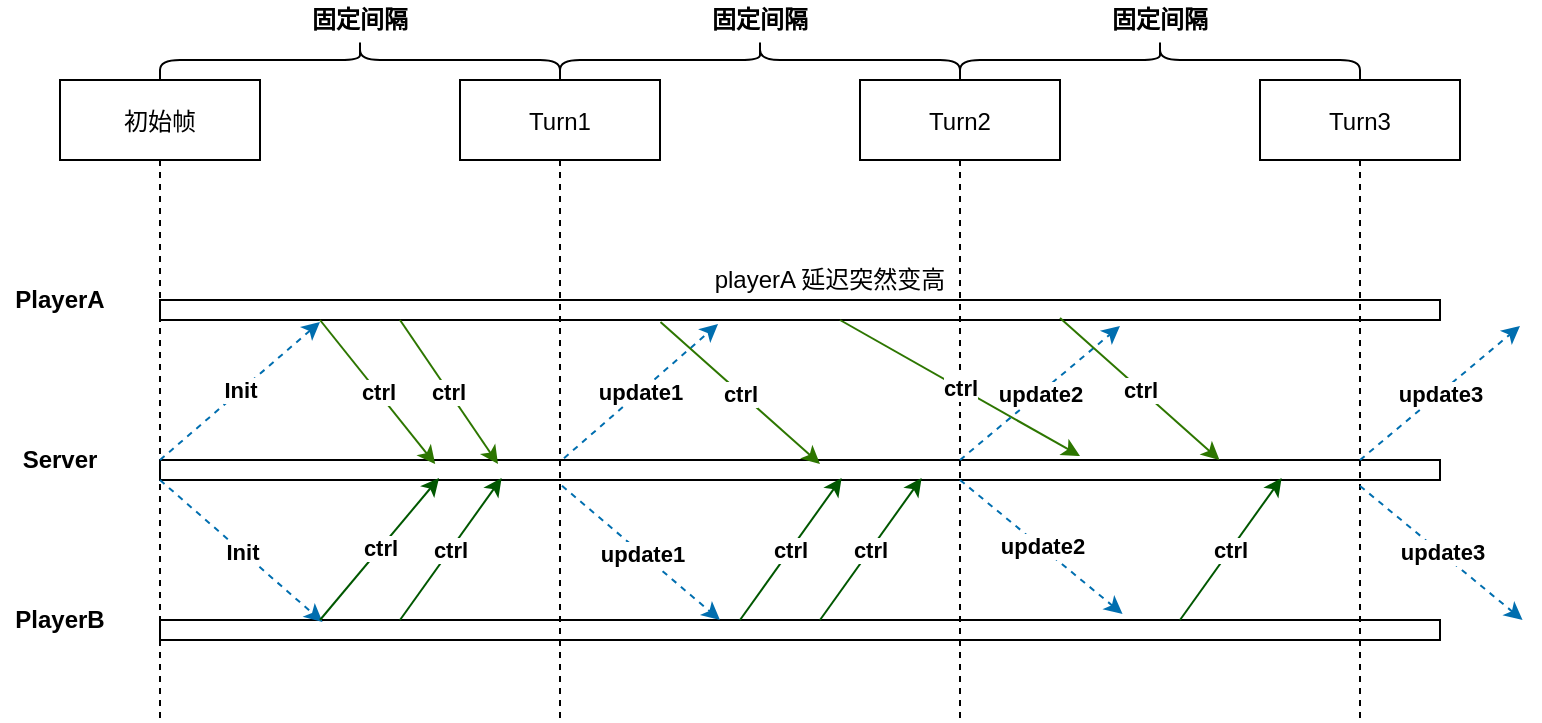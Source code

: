 <mxfile version="14.1.9" type="github">
  <diagram id="kgpKYQtTHZ0yAKxKKP6v" name="Page-1">
    <mxGraphModel dx="1360" dy="802" grid="1" gridSize="10" guides="1" tooltips="1" connect="1" arrows="1" fold="1" page="1" pageScale="1" pageWidth="850" pageHeight="1100" math="0" shadow="0">
      <root>
        <mxCell id="0" />
        <mxCell id="1" parent="0" />
        <mxCell id="3nuBFxr9cyL0pnOWT2aG-1" value="初始帧" style="shape=umlLifeline;perimeter=lifelinePerimeter;container=1;collapsible=0;recursiveResize=0;rounded=0;shadow=0;strokeWidth=1;" parent="1" vertex="1">
          <mxGeometry x="70" y="360" width="100" height="320" as="geometry" />
        </mxCell>
        <mxCell id="3nuBFxr9cyL0pnOWT2aG-6" value="" style="points=[];perimeter=orthogonalPerimeter;rounded=0;shadow=0;strokeWidth=1;direction=south;" parent="1" vertex="1">
          <mxGeometry x="120" y="470" width="640" height="10" as="geometry" />
        </mxCell>
        <mxCell id="rMTZ-_RebsnYCb17mS3k-1" value="" style="points=[];perimeter=orthogonalPerimeter;rounded=0;shadow=0;strokeWidth=1;direction=south;" parent="1" vertex="1">
          <mxGeometry x="120" y="630" width="640" height="10" as="geometry" />
        </mxCell>
        <mxCell id="rMTZ-_RebsnYCb17mS3k-2" value="" style="points=[];perimeter=orthogonalPerimeter;rounded=0;shadow=0;strokeWidth=1;direction=south;" parent="1" vertex="1">
          <mxGeometry x="120" y="550" width="640" height="10" as="geometry" />
        </mxCell>
        <mxCell id="rMTZ-_RebsnYCb17mS3k-3" value="PlayerA" style="text;html=1;strokeColor=none;fillColor=none;align=center;verticalAlign=middle;whiteSpace=wrap;rounded=0;fontStyle=1" parent="1" vertex="1">
          <mxGeometry x="40" y="460" width="60" height="20" as="geometry" />
        </mxCell>
        <mxCell id="rMTZ-_RebsnYCb17mS3k-4" value="PlayerB" style="text;html=1;strokeColor=none;fillColor=none;align=center;verticalAlign=middle;whiteSpace=wrap;rounded=0;fontStyle=1" parent="1" vertex="1">
          <mxGeometry x="40" y="620" width="60" height="20" as="geometry" />
        </mxCell>
        <mxCell id="rMTZ-_RebsnYCb17mS3k-5" value="Server" style="text;html=1;strokeColor=none;fillColor=none;align=center;verticalAlign=middle;whiteSpace=wrap;rounded=0;fontStyle=1" parent="1" vertex="1">
          <mxGeometry x="40" y="540" width="60" height="20" as="geometry" />
        </mxCell>
        <mxCell id="rMTZ-_RebsnYCb17mS3k-10" value="Turn1" style="shape=umlLifeline;perimeter=lifelinePerimeter;container=1;collapsible=0;recursiveResize=0;rounded=0;shadow=0;strokeWidth=1;" parent="1" vertex="1">
          <mxGeometry x="270" y="360" width="100" height="320" as="geometry" />
        </mxCell>
        <mxCell id="rMTZ-_RebsnYCb17mS3k-11" value="Turn2" style="shape=umlLifeline;perimeter=lifelinePerimeter;container=1;collapsible=0;recursiveResize=0;rounded=0;shadow=0;strokeWidth=1;" parent="1" vertex="1">
          <mxGeometry x="470" y="360" width="100" height="320" as="geometry" />
        </mxCell>
        <mxCell id="rMTZ-_RebsnYCb17mS3k-12" value="Turn3" style="shape=umlLifeline;perimeter=lifelinePerimeter;container=1;collapsible=0;recursiveResize=0;rounded=0;shadow=0;strokeWidth=1;" parent="1" vertex="1">
          <mxGeometry x="670" y="360" width="100" height="320" as="geometry" />
        </mxCell>
        <mxCell id="rMTZ-_RebsnYCb17mS3k-13" value="Init" style="endArrow=classic;html=1;dashed=1;fontFamily=Helvetica;fontStyle=1;fillColor=#1ba1e2;strokeColor=#006EAF;" parent="1" edge="1">
          <mxGeometry width="50" height="50" relative="1" as="geometry">
            <mxPoint x="120" y="550" as="sourcePoint" />
            <mxPoint x="200" y="481" as="targetPoint" />
          </mxGeometry>
        </mxCell>
        <mxCell id="rMTZ-_RebsnYCb17mS3k-14" value="Init" style="endArrow=classic;html=1;dashed=1;fontFamily=Helvetica;fontStyle=1;entryX=0.1;entryY=0.873;entryDx=0;entryDy=0;entryPerimeter=0;fillColor=#1ba1e2;strokeColor=#006EAF;" parent="1" target="rMTZ-_RebsnYCb17mS3k-1" edge="1">
          <mxGeometry width="50" height="50" relative="1" as="geometry">
            <mxPoint x="120" y="560" as="sourcePoint" />
            <mxPoint x="202.8" y="491" as="targetPoint" />
          </mxGeometry>
        </mxCell>
        <mxCell id="rMTZ-_RebsnYCb17mS3k-15" value="ctrl" style="endArrow=classic;html=1;fontFamily=Helvetica;entryX=0.2;entryY=0.785;entryDx=0;entryDy=0;entryPerimeter=0;fontStyle=1;fillColor=#60a917;strokeColor=#2D7600;" parent="1" target="rMTZ-_RebsnYCb17mS3k-2" edge="1">
          <mxGeometry width="50" height="50" relative="1" as="geometry">
            <mxPoint x="200" y="480" as="sourcePoint" />
            <mxPoint x="250" y="490" as="targetPoint" />
          </mxGeometry>
        </mxCell>
        <mxCell id="rMTZ-_RebsnYCb17mS3k-16" value="ctrl" style="endArrow=classic;html=1;fontFamily=Helvetica;entryX=0.2;entryY=0.785;entryDx=0;entryDy=0;entryPerimeter=0;fontStyle=1;fillColor=#60a917;strokeColor=#2D7600;" parent="1" edge="1">
          <mxGeometry width="50" height="50" relative="1" as="geometry">
            <mxPoint x="240" y="480" as="sourcePoint" />
            <mxPoint x="289" y="552" as="targetPoint" />
          </mxGeometry>
        </mxCell>
        <mxCell id="rMTZ-_RebsnYCb17mS3k-17" value="ctrl" style="endArrow=classic;html=1;fontFamily=Helvetica;entryX=0.9;entryY=0.782;entryDx=0;entryDy=0;entryPerimeter=0;fontStyle=1;fillColor=#008a00;strokeColor=#005700;" parent="1" target="rMTZ-_RebsnYCb17mS3k-2" edge="1">
          <mxGeometry width="50" height="50" relative="1" as="geometry">
            <mxPoint x="200" y="630" as="sourcePoint" />
            <mxPoint x="259" y="702" as="targetPoint" />
          </mxGeometry>
        </mxCell>
        <mxCell id="rMTZ-_RebsnYCb17mS3k-18" value="ctrl" style="endArrow=classic;html=1;fontFamily=Helvetica;entryX=0.9;entryY=0.782;entryDx=0;entryDy=0;entryPerimeter=0;fontStyle=1;fillColor=#008a00;strokeColor=#005700;" parent="1" edge="1">
          <mxGeometry width="50" height="50" relative="1" as="geometry">
            <mxPoint x="240" y="630" as="sourcePoint" />
            <mxPoint x="290.8" y="559" as="targetPoint" />
          </mxGeometry>
        </mxCell>
        <mxCell id="rMTZ-_RebsnYCb17mS3k-19" value="update1" style="endArrow=classic;html=1;dashed=1;fontFamily=Helvetica;fontStyle=1;entryX=1.2;entryY=0.564;entryDx=0;entryDy=0;entryPerimeter=0;fillColor=#1ba1e2;strokeColor=#006EAF;exitX=0.52;exitY=0.591;exitDx=0;exitDy=0;exitPerimeter=0;" parent="1" source="rMTZ-_RebsnYCb17mS3k-10" target="3nuBFxr9cyL0pnOWT2aG-6" edge="1">
          <mxGeometry width="50" height="50" relative="1" as="geometry">
            <mxPoint x="327" y="547" as="sourcePoint" />
            <mxPoint x="408" y="480" as="targetPoint" />
          </mxGeometry>
        </mxCell>
        <mxCell id="rMTZ-_RebsnYCb17mS3k-20" value="update1&lt;br&gt;" style="endArrow=classic;html=1;dashed=1;fontFamily=Helvetica;fontStyle=1;exitX=0.51;exitY=0.634;exitDx=0;exitDy=0;exitPerimeter=0;fillColor=#1ba1e2;strokeColor=#006EAF;" parent="1" source="rMTZ-_RebsnYCb17mS3k-10" edge="1">
          <mxGeometry width="50" height="50" relative="1" as="geometry">
            <mxPoint x="330" y="570" as="sourcePoint" />
            <mxPoint x="400" y="630" as="targetPoint" />
          </mxGeometry>
        </mxCell>
        <mxCell id="rMTZ-_RebsnYCb17mS3k-21" value="ctrl" style="endArrow=classic;html=1;fontFamily=Helvetica;entryX=0.9;entryY=0.782;entryDx=0;entryDy=0;entryPerimeter=0;fontStyle=1;fillColor=#008a00;strokeColor=#005700;" parent="1" edge="1">
          <mxGeometry width="50" height="50" relative="1" as="geometry">
            <mxPoint x="410" y="630" as="sourcePoint" />
            <mxPoint x="460.8" y="559" as="targetPoint" />
          </mxGeometry>
        </mxCell>
        <mxCell id="rMTZ-_RebsnYCb17mS3k-22" value="ctrl" style="endArrow=classic;html=1;fontFamily=Helvetica;entryX=0.9;entryY=0.782;entryDx=0;entryDy=0;entryPerimeter=0;fontStyle=1;fillColor=#008a00;strokeColor=#005700;" parent="1" edge="1">
          <mxGeometry width="50" height="50" relative="1" as="geometry">
            <mxPoint x="450" y="630" as="sourcePoint" />
            <mxPoint x="500.8" y="559" as="targetPoint" />
          </mxGeometry>
        </mxCell>
        <mxCell id="rMTZ-_RebsnYCb17mS3k-23" value="ctrl" style="endArrow=classic;html=1;fontFamily=Helvetica;entryX=0.2;entryY=0.785;entryDx=0;entryDy=0;entryPerimeter=0;fontStyle=1;exitX=1.1;exitY=0.609;exitDx=0;exitDy=0;exitPerimeter=0;fillColor=#60a917;strokeColor=#2D7600;" parent="1" source="3nuBFxr9cyL0pnOWT2aG-6" edge="1">
          <mxGeometry width="50" height="50" relative="1" as="geometry">
            <mxPoint x="401" y="480" as="sourcePoint" />
            <mxPoint x="450" y="552" as="targetPoint" />
          </mxGeometry>
        </mxCell>
        <mxCell id="rMTZ-_RebsnYCb17mS3k-24" value="ctrl" style="endArrow=classic;html=1;fontFamily=Helvetica;fontStyle=1;fillColor=#60a917;strokeColor=#2D7600;" parent="1" edge="1">
          <mxGeometry width="50" height="50" relative="1" as="geometry">
            <mxPoint x="460" y="480" as="sourcePoint" />
            <mxPoint x="580" y="548" as="targetPoint" />
          </mxGeometry>
        </mxCell>
        <mxCell id="rMTZ-_RebsnYCb17mS3k-25" value="update2" style="endArrow=classic;html=1;dashed=1;fontFamily=Helvetica;fontStyle=1;entryX=1.3;entryY=0.25;entryDx=0;entryDy=0;entryPerimeter=0;fillColor=#1ba1e2;strokeColor=#006EAF;" parent="1" target="3nuBFxr9cyL0pnOWT2aG-6" edge="1">
          <mxGeometry width="50" height="50" relative="1" as="geometry">
            <mxPoint x="520" y="550" as="sourcePoint" />
            <mxPoint x="595" y="484" as="targetPoint" />
          </mxGeometry>
        </mxCell>
        <mxCell id="rMTZ-_RebsnYCb17mS3k-27" value="update2" style="endArrow=classic;html=1;dashed=1;fontFamily=Helvetica;fontStyle=1;entryX=-0.3;entryY=0.248;entryDx=0;entryDy=0;entryPerimeter=0;exitX=0.51;exitY=0.634;exitDx=0;exitDy=0;exitPerimeter=0;fillColor=#1ba1e2;strokeColor=#006EAF;" parent="1" target="rMTZ-_RebsnYCb17mS3k-1" edge="1">
          <mxGeometry width="50" height="50" relative="1" as="geometry">
            <mxPoint x="520" y="560.0" as="sourcePoint" />
            <mxPoint x="619.8" y="624.12" as="targetPoint" />
          </mxGeometry>
        </mxCell>
        <mxCell id="rMTZ-_RebsnYCb17mS3k-28" value="update3" style="endArrow=classic;html=1;dashed=1;fontFamily=Helvetica;fontStyle=1;entryX=1.3;entryY=0.25;entryDx=0;entryDy=0;entryPerimeter=0;fillColor=#1ba1e2;strokeColor=#006EAF;" parent="1" edge="1">
          <mxGeometry width="50" height="50" relative="1" as="geometry">
            <mxPoint x="720" y="550" as="sourcePoint" />
            <mxPoint x="800" y="483" as="targetPoint" />
          </mxGeometry>
        </mxCell>
        <mxCell id="rMTZ-_RebsnYCb17mS3k-29" value="update3" style="endArrow=classic;html=1;dashed=1;fontFamily=Helvetica;fontStyle=1;entryX=-0.3;entryY=0.248;entryDx=0;entryDy=0;entryPerimeter=0;exitX=0.51;exitY=0.634;exitDx=0;exitDy=0;exitPerimeter=0;fillColor=#1ba1e2;strokeColor=#006EAF;" parent="1" edge="1">
          <mxGeometry width="50" height="50" relative="1" as="geometry">
            <mxPoint x="720" y="563" as="sourcePoint" />
            <mxPoint x="801.28" y="630" as="targetPoint" />
          </mxGeometry>
        </mxCell>
        <mxCell id="rMTZ-_RebsnYCb17mS3k-30" value="ctrl" style="endArrow=classic;html=1;fontFamily=Helvetica;entryX=0.2;entryY=0.785;entryDx=0;entryDy=0;entryPerimeter=0;fontStyle=1;exitX=1.1;exitY=0.609;exitDx=0;exitDy=0;exitPerimeter=0;fillColor=#60a917;strokeColor=#2D7600;" parent="1" edge="1">
          <mxGeometry width="50" height="50" relative="1" as="geometry">
            <mxPoint x="570" y="479" as="sourcePoint" />
            <mxPoint x="649.76" y="550" as="targetPoint" />
          </mxGeometry>
        </mxCell>
        <mxCell id="rMTZ-_RebsnYCb17mS3k-31" value="ctrl" style="endArrow=classic;html=1;fontFamily=Helvetica;entryX=0.9;entryY=0.782;entryDx=0;entryDy=0;entryPerimeter=0;fontStyle=1;fillColor=#008a00;strokeColor=#005700;" parent="1" edge="1">
          <mxGeometry width="50" height="50" relative="1" as="geometry">
            <mxPoint x="630" y="630" as="sourcePoint" />
            <mxPoint x="680.8" y="559" as="targetPoint" />
          </mxGeometry>
        </mxCell>
        <mxCell id="rMTZ-_RebsnYCb17mS3k-33" value="" style="shape=curlyBracket;whiteSpace=wrap;html=1;rounded=1;fontFamily=Helvetica;direction=south;" parent="1" vertex="1">
          <mxGeometry x="120" y="340" width="200" height="20" as="geometry" />
        </mxCell>
        <mxCell id="rMTZ-_RebsnYCb17mS3k-34" value="" style="shape=curlyBracket;whiteSpace=wrap;html=1;rounded=1;fontFamily=Helvetica;direction=south;" parent="1" vertex="1">
          <mxGeometry x="320" y="340" width="200" height="20" as="geometry" />
        </mxCell>
        <mxCell id="rMTZ-_RebsnYCb17mS3k-35" value="" style="shape=curlyBracket;whiteSpace=wrap;html=1;rounded=1;fontFamily=Helvetica;direction=south;" parent="1" vertex="1">
          <mxGeometry x="520" y="340" width="200" height="20" as="geometry" />
        </mxCell>
        <mxCell id="rMTZ-_RebsnYCb17mS3k-37" value="固定间隔" style="text;html=1;strokeColor=none;fillColor=none;align=center;verticalAlign=middle;whiteSpace=wrap;rounded=0;fontFamily=Helvetica;fontStyle=1" parent="1" vertex="1">
          <mxGeometry x="190" y="320" width="60" height="20" as="geometry" />
        </mxCell>
        <mxCell id="rMTZ-_RebsnYCb17mS3k-39" value="固定间隔" style="text;html=1;strokeColor=none;fillColor=none;align=center;verticalAlign=middle;whiteSpace=wrap;rounded=0;fontFamily=Helvetica;fontStyle=1" parent="1" vertex="1">
          <mxGeometry x="390" y="320" width="60" height="20" as="geometry" />
        </mxCell>
        <mxCell id="rMTZ-_RebsnYCb17mS3k-40" value="固定间隔" style="text;html=1;strokeColor=none;fillColor=none;align=center;verticalAlign=middle;whiteSpace=wrap;rounded=0;fontFamily=Helvetica;fontStyle=1" parent="1" vertex="1">
          <mxGeometry x="590" y="320" width="60" height="20" as="geometry" />
        </mxCell>
        <mxCell id="C6hpeDeuOPBSaNuzEDgF-1" value="playerA 延迟突然变高" style="text;html=1;strokeColor=none;fillColor=none;align=center;verticalAlign=middle;whiteSpace=wrap;rounded=0;fontFamily=Helvetica;" vertex="1" parent="1">
          <mxGeometry x="390" y="450" width="130" height="20" as="geometry" />
        </mxCell>
      </root>
    </mxGraphModel>
  </diagram>
</mxfile>
